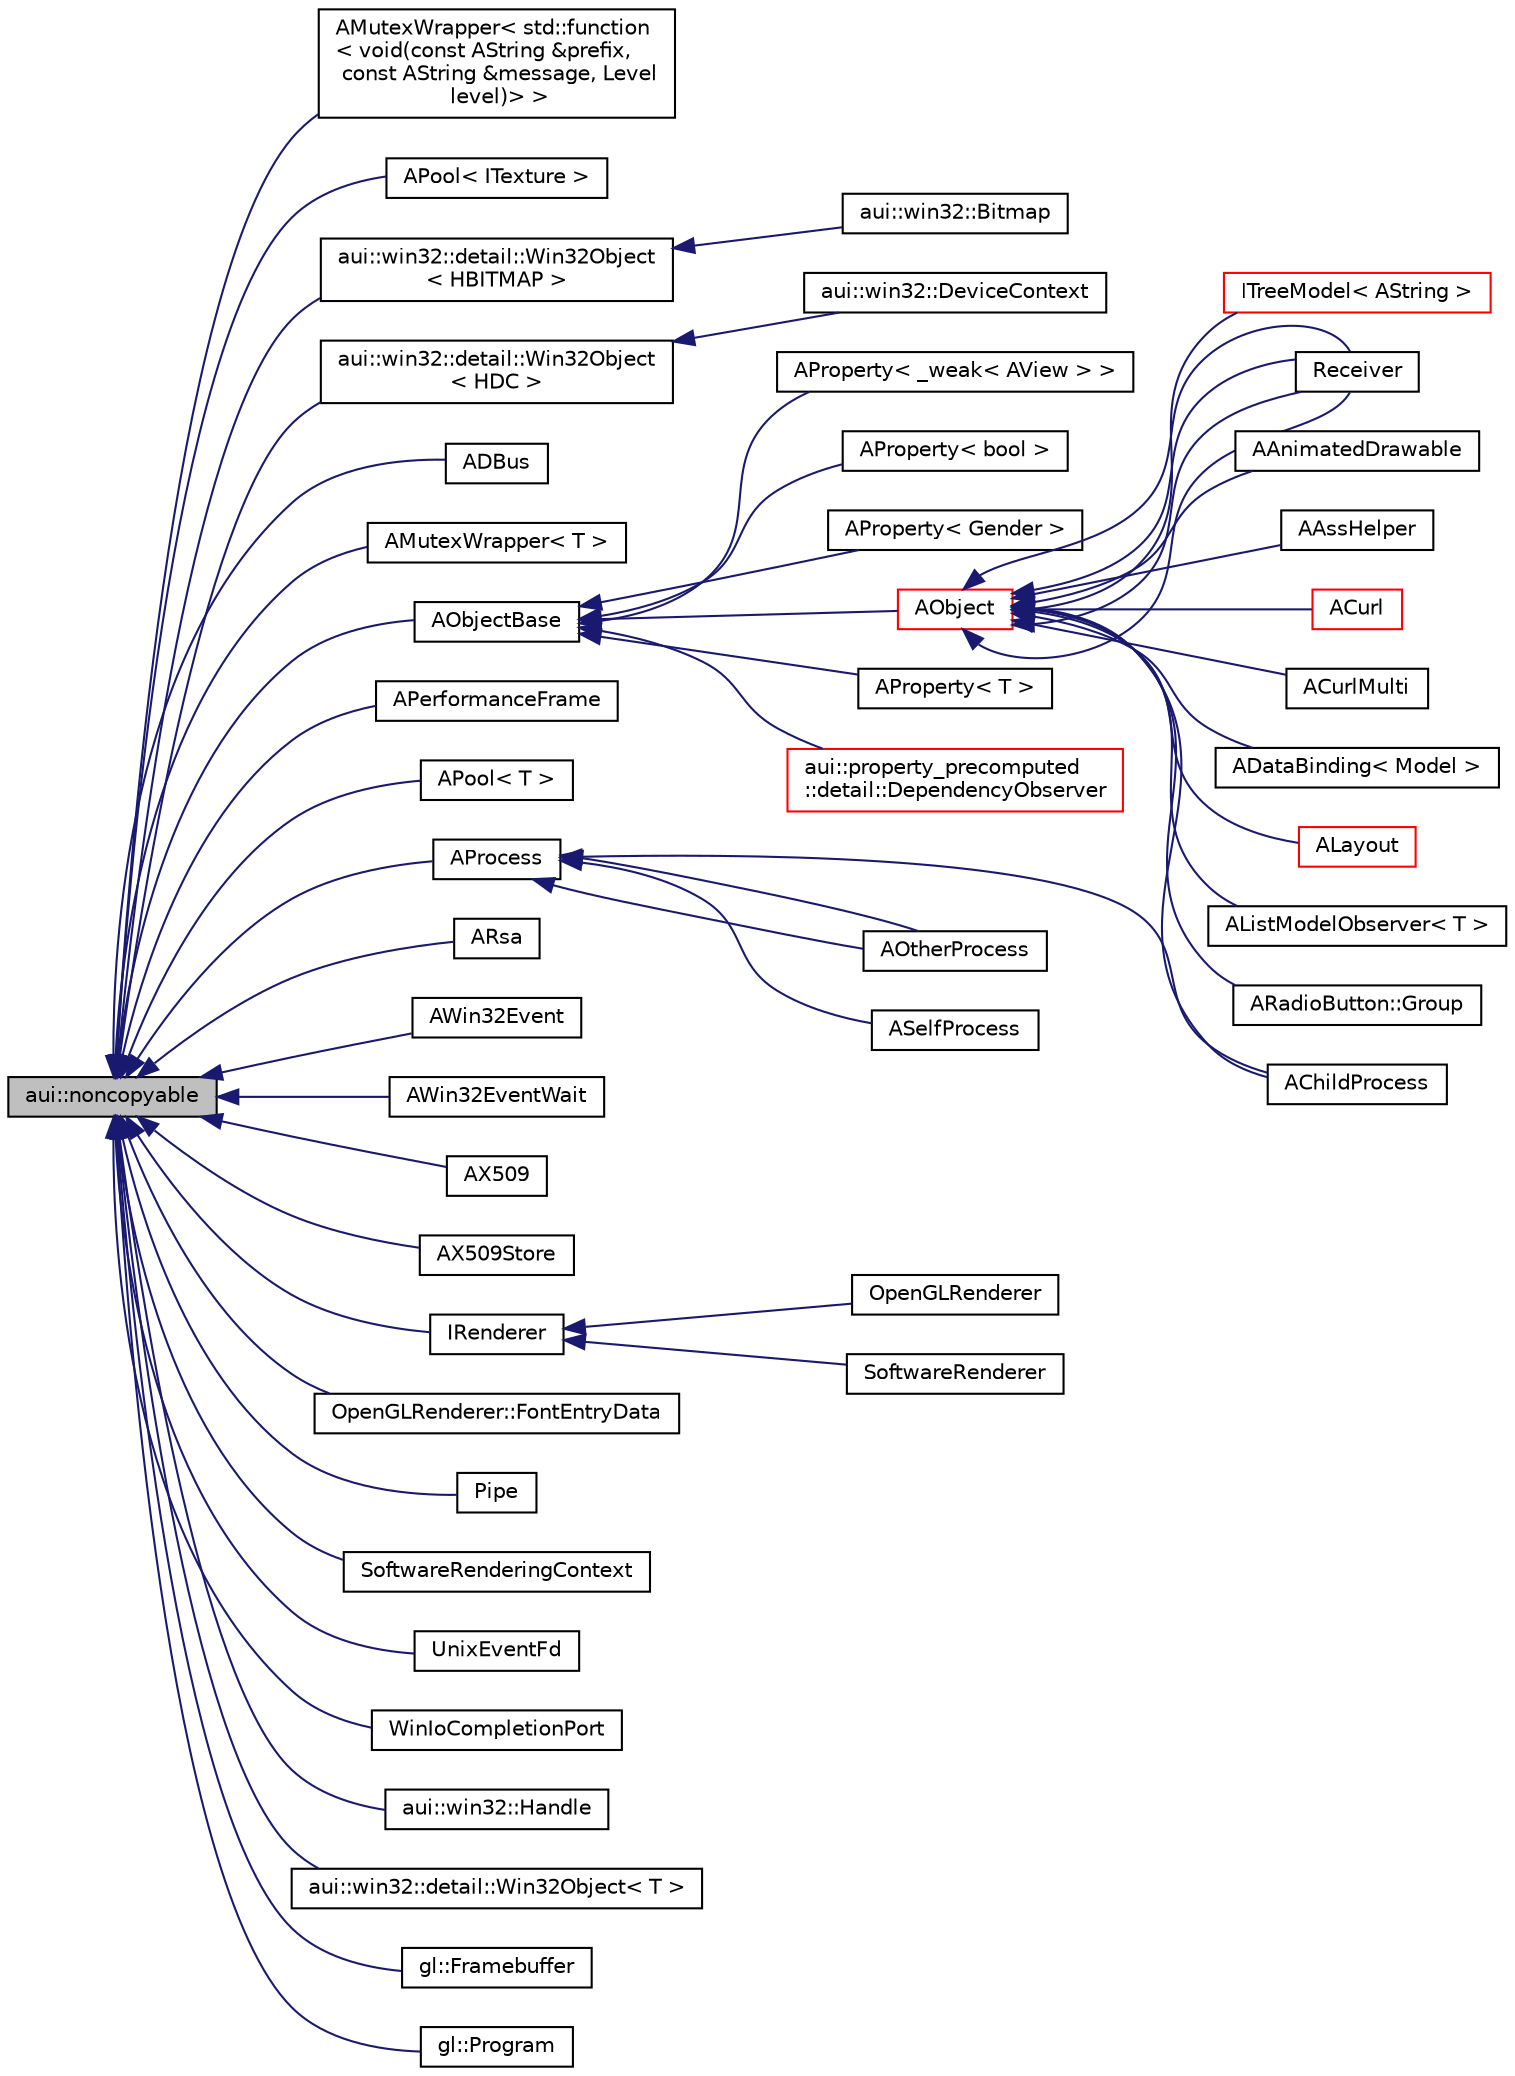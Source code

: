 digraph "aui::noncopyable"
{
 // LATEX_PDF_SIZE
  edge [fontname="Helvetica",fontsize="10",labelfontname="Helvetica",labelfontsize="10"];
  node [fontname="Helvetica",fontsize="10",shape=record];
  rankdir="LR";
  Node1 [label="aui::noncopyable",height=0.2,width=0.4,color="black", fillcolor="grey75", style="filled", fontcolor="black",tooltip="Forbids copy of your class."];
  Node1 -> Node2 [dir="back",color="midnightblue",fontsize="10",style="solid",fontname="Helvetica"];
  Node2 [label="AMutexWrapper\< std::function\l\< void(const AString &prefix,\l const AString &message, Level\l level)\> \>",height=0.2,width=0.4,color="black", fillcolor="white", style="filled",URL="$classAMutexWrapper.html",tooltip=" "];
  Node1 -> Node3 [dir="back",color="midnightblue",fontsize="10",style="solid",fontname="Helvetica"];
  Node3 [label="APool\< ITexture \>",height=0.2,width=0.4,color="black", fillcolor="white", style="filled",URL="$classAPool.html",tooltip=" "];
  Node1 -> Node4 [dir="back",color="midnightblue",fontsize="10",style="solid",fontname="Helvetica"];
  Node4 [label="aui::win32::detail::Win32Object\l\< HBITMAP \>",height=0.2,width=0.4,color="black", fillcolor="white", style="filled",URL="$structaui_1_1win32_1_1detail_1_1Win32Object.html",tooltip=" "];
  Node4 -> Node5 [dir="back",color="midnightblue",fontsize="10",style="solid",fontname="Helvetica"];
  Node5 [label="aui::win32::Bitmap",height=0.2,width=0.4,color="black", fillcolor="white", style="filled",URL="$structaui_1_1win32_1_1Bitmap.html",tooltip=" "];
  Node1 -> Node6 [dir="back",color="midnightblue",fontsize="10",style="solid",fontname="Helvetica"];
  Node6 [label="aui::win32::detail::Win32Object\l\< HDC \>",height=0.2,width=0.4,color="black", fillcolor="white", style="filled",URL="$structaui_1_1win32_1_1detail_1_1Win32Object.html",tooltip=" "];
  Node6 -> Node7 [dir="back",color="midnightblue",fontsize="10",style="solid",fontname="Helvetica"];
  Node7 [label="aui::win32::DeviceContext",height=0.2,width=0.4,color="black", fillcolor="white", style="filled",URL="$structaui_1_1win32_1_1DeviceContext.html",tooltip=" "];
  Node1 -> Node8 [dir="back",color="midnightblue",fontsize="10",style="solid",fontname="Helvetica"];
  Node8 [label="ADBus",height=0.2,width=0.4,color="black", fillcolor="white", style="filled",URL="$classADBus.html",tooltip="IPC on freedesktop linux."];
  Node1 -> Node9 [dir="back",color="midnightblue",fontsize="10",style="solid",fontname="Helvetica"];
  Node9 [label="AMutexWrapper\< T \>",height=0.2,width=0.4,color="black", fillcolor="white", style="filled",URL="$classAMutexWrapper.html",tooltip="Wraps the object with mutex, providing thread-safety layer and a runtime check."];
  Node1 -> Node10 [dir="back",color="midnightblue",fontsize="10",style="solid",fontname="Helvetica"];
  Node10 [label="AObjectBase",height=0.2,width=0.4,color="black", fillcolor="white", style="filled",URL="$classAObjectBase.html",tooltip=" "];
  Node10 -> Node11 [dir="back",color="midnightblue",fontsize="10",style="solid",fontname="Helvetica"];
  Node11 [label="AProperty\< _weak\< AView \> \>",height=0.2,width=0.4,color="black", fillcolor="white", style="filled",URL="$structAProperty.html",tooltip=" "];
  Node10 -> Node12 [dir="back",color="midnightblue",fontsize="10",style="solid",fontname="Helvetica"];
  Node12 [label="AProperty\< bool \>",height=0.2,width=0.4,color="black", fillcolor="white", style="filled",URL="$structAProperty.html",tooltip=" "];
  Node10 -> Node13 [dir="back",color="midnightblue",fontsize="10",style="solid",fontname="Helvetica"];
  Node13 [label="AProperty\< Gender \>",height=0.2,width=0.4,color="black", fillcolor="white", style="filled",URL="$structAProperty.html",tooltip=" "];
  Node10 -> Node14 [dir="back",color="midnightblue",fontsize="10",style="solid",fontname="Helvetica"];
  Node14 [label="AObject",height=0.2,width=0.4,color="red", fillcolor="white", style="filled",URL="$classAObject.html",tooltip="A base object class."];
  Node14 -> Node15 [dir="back",color="midnightblue",fontsize="10",style="solid",fontname="Helvetica"];
  Node15 [label="ITreeModel\< AString \>",height=0.2,width=0.4,color="red", fillcolor="white", style="filled",URL="$classITreeModel.html",tooltip=" "];
  Node14 -> Node17 [dir="back",color="midnightblue",fontsize="10",style="solid",fontname="Helvetica"];
  Node17 [label="Receiver",height=0.2,width=0.4,color="black", fillcolor="white", style="filled",URL="$classReceiver.html",tooltip=" "];
  Node14 -> Node17 [dir="back",color="midnightblue",fontsize="10",style="solid",fontname="Helvetica"];
  Node14 -> Node17 [dir="back",color="midnightblue",fontsize="10",style="solid",fontname="Helvetica"];
  Node14 -> Node18 [dir="back",color="midnightblue",fontsize="10",style="solid",fontname="Helvetica"];
  Node18 [label="AAnimatedDrawable",height=0.2,width=0.4,color="black", fillcolor="white", style="filled",URL="$classAAnimatedDrawable.html",tooltip=" "];
  Node14 -> Node19 [dir="back",color="midnightblue",fontsize="10",style="solid",fontname="Helvetica"];
  Node19 [label="AAssHelper",height=0.2,width=0.4,color="black", fillcolor="white", style="filled",URL="$classAAssHelper.html",tooltip="Remember, ASS is not a butt. ASS is Aui Style Sheets."];
  Node14 -> Node20 [dir="back",color="midnightblue",fontsize="10",style="solid",fontname="Helvetica"];
  Node20 [label="AChildProcess",height=0.2,width=0.4,color="black", fillcolor="white", style="filled",URL="$classAChildProcess.html",tooltip=" "];
  Node14 -> Node21 [dir="back",color="midnightblue",fontsize="10",style="solid",fontname="Helvetica"];
  Node21 [label="ACurl",height=0.2,width=0.4,color="red", fillcolor="white", style="filled",URL="$classACurl.html",tooltip="Easy curl instance."];
  Node14 -> Node23 [dir="back",color="midnightblue",fontsize="10",style="solid",fontname="Helvetica"];
  Node23 [label="ACurlMulti",height=0.2,width=0.4,color="black", fillcolor="white", style="filled",URL="$classACurlMulti.html",tooltip="Multi curl instance."];
  Node14 -> Node24 [dir="back",color="midnightblue",fontsize="10",style="solid",fontname="Helvetica"];
  Node24 [label="ADataBinding\< Model \>",height=0.2,width=0.4,color="black", fillcolor="white", style="filled",URL="$classADataBinding.html",tooltip="Data binding implementation."];
  Node14 -> Node25 [dir="back",color="midnightblue",fontsize="10",style="solid",fontname="Helvetica"];
  Node25 [label="ALayout",height=0.2,width=0.4,color="red", fillcolor="white", style="filled",URL="$classALayout.html",tooltip="Base class for all layout managers."];
  Node14 -> Node39 [dir="back",color="midnightblue",fontsize="10",style="solid",fontname="Helvetica"];
  Node39 [label="AListModelObserver\< T \>",height=0.2,width=0.4,color="black", fillcolor="white", style="filled",URL="$classAListModelObserver.html",tooltip=" "];
  Node14 -> Node40 [dir="back",color="midnightblue",fontsize="10",style="solid",fontname="Helvetica"];
  Node40 [label="ARadioButton::Group",height=0.2,width=0.4,color="black", fillcolor="white", style="filled",URL="$classARadioButton_1_1Group.html",tooltip=" "];
  Node14 -> Node17 [dir="back",color="midnightblue",fontsize="10",style="solid",fontname="Helvetica"];
  Node10 -> Node149 [dir="back",color="midnightblue",fontsize="10",style="solid",fontname="Helvetica"];
  Node149 [label="AProperty\< T \>",height=0.2,width=0.4,color="black", fillcolor="white", style="filled",URL="$structAProperty.html",tooltip=" "];
  Node10 -> Node150 [dir="back",color="midnightblue",fontsize="10",style="solid",fontname="Helvetica"];
  Node150 [label="aui::property_precomputed\l::detail::DependencyObserver",height=0.2,width=0.4,color="red", fillcolor="white", style="filled",URL="$structaui_1_1property__precomputed_1_1detail_1_1DependencyObserver.html",tooltip=" "];
  Node1 -> Node152 [dir="back",color="midnightblue",fontsize="10",style="solid",fontname="Helvetica"];
  Node152 [label="APerformanceFrame",height=0.2,width=0.4,color="black", fillcolor="white", style="filled",URL="$classAPerformanceFrame.html",tooltip="Defines beginning and ending of window frame by RAII."];
  Node1 -> Node153 [dir="back",color="midnightblue",fontsize="10",style="solid",fontname="Helvetica"];
  Node153 [label="APool\< T \>",height=0.2,width=0.4,color="black", fillcolor="white", style="filled",URL="$classAPool.html",tooltip=" "];
  Node1 -> Node154 [dir="back",color="midnightblue",fontsize="10",style="solid",fontname="Helvetica"];
  Node154 [label="AProcess",height=0.2,width=0.4,color="black", fillcolor="white", style="filled",URL="$classAProcess.html",tooltip=" "];
  Node154 -> Node20 [dir="back",color="midnightblue",fontsize="10",style="solid",fontname="Helvetica"];
  Node154 -> Node155 [dir="back",color="midnightblue",fontsize="10",style="solid",fontname="Helvetica"];
  Node155 [label="AOtherProcess",height=0.2,width=0.4,color="black", fillcolor="white", style="filled",URL="$classAOtherProcess.html",tooltip=" "];
  Node154 -> Node155 [dir="back",color="midnightblue",fontsize="10",style="solid",fontname="Helvetica"];
  Node154 -> Node156 [dir="back",color="midnightblue",fontsize="10",style="solid",fontname="Helvetica"];
  Node156 [label="ASelfProcess",height=0.2,width=0.4,color="black", fillcolor="white", style="filled",URL="$classASelfProcess.html",tooltip=" "];
  Node1 -> Node157 [dir="back",color="midnightblue",fontsize="10",style="solid",fontname="Helvetica"];
  Node157 [label="ARsa",height=0.2,width=0.4,color="black", fillcolor="white", style="filled",URL="$classARsa.html",tooltip="Stores public and/or private RSA key."];
  Node1 -> Node158 [dir="back",color="midnightblue",fontsize="10",style="solid",fontname="Helvetica"];
  Node158 [label="AWin32Event",height=0.2,width=0.4,color="black", fillcolor="white", style="filled",URL="$classAWin32Event.html",tooltip="Encapsulates calls to CreateEvent/."];
  Node1 -> Node159 [dir="back",color="midnightblue",fontsize="10",style="solid",fontname="Helvetica"];
  Node159 [label="AWin32EventWait",height=0.2,width=0.4,color="black", fillcolor="white", style="filled",URL="$classAWin32EventWait.html",tooltip="Encapsulates calls to RegisterWaitForSingleObject/UnregisterWait."];
  Node1 -> Node160 [dir="back",color="midnightblue",fontsize="10",style="solid",fontname="Helvetica"];
  Node160 [label="AX509",height=0.2,width=0.4,color="black", fillcolor="white", style="filled",URL="$classAX509.html",tooltip="x509 certificate object."];
  Node1 -> Node161 [dir="back",color="midnightblue",fontsize="10",style="solid",fontname="Helvetica"];
  Node161 [label="AX509Store",height=0.2,width=0.4,color="black", fillcolor="white", style="filled",URL="$classAX509Store.html",tooltip="x509 certificate store object."];
  Node1 -> Node162 [dir="back",color="midnightblue",fontsize="10",style="solid",fontname="Helvetica"];
  Node162 [label="IRenderer",height=0.2,width=0.4,color="black", fillcolor="white", style="filled",URL="$classIRenderer.html",tooltip="Base class for rendering."];
  Node162 -> Node163 [dir="back",color="midnightblue",fontsize="10",style="solid",fontname="Helvetica"];
  Node163 [label="OpenGLRenderer",height=0.2,width=0.4,color="black", fillcolor="white", style="filled",URL="$classOpenGLRenderer.html",tooltip=" "];
  Node162 -> Node164 [dir="back",color="midnightblue",fontsize="10",style="solid",fontname="Helvetica"];
  Node164 [label="SoftwareRenderer",height=0.2,width=0.4,color="black", fillcolor="white", style="filled",URL="$classSoftwareRenderer.html",tooltip=" "];
  Node1 -> Node165 [dir="back",color="midnightblue",fontsize="10",style="solid",fontname="Helvetica"];
  Node165 [label="OpenGLRenderer::FontEntryData",height=0.2,width=0.4,color="black", fillcolor="white", style="filled",URL="$structOpenGLRenderer_1_1FontEntryData.html",tooltip=" "];
  Node1 -> Node166 [dir="back",color="midnightblue",fontsize="10",style="solid",fontname="Helvetica"];
  Node166 [label="Pipe",height=0.2,width=0.4,color="black", fillcolor="white", style="filled",URL="$classPipe.html",tooltip="Unix pipe RAII wrapper."];
  Node1 -> Node167 [dir="back",color="midnightblue",fontsize="10",style="solid",fontname="Helvetica"];
  Node167 [label="SoftwareRenderingContext",height=0.2,width=0.4,color="black", fillcolor="white", style="filled",URL="$classSoftwareRenderingContext.html",tooltip=" "];
  Node1 -> Node168 [dir="back",color="midnightblue",fontsize="10",style="solid",fontname="Helvetica"];
  Node168 [label="UnixEventFd",height=0.2,width=0.4,color="black", fillcolor="white", style="filled",URL="$classUnixEventFd.html",tooltip="File-descriptor object to trigger select/poll/epoll/kqueue."];
  Node1 -> Node169 [dir="back",color="midnightblue",fontsize="10",style="solid",fontname="Helvetica"];
  Node169 [label="WinIoCompletionPort",height=0.2,width=0.4,color="black", fillcolor="white", style="filled",URL="$classWinIoCompletionPort.html",tooltip=" "];
  Node1 -> Node170 [dir="back",color="midnightblue",fontsize="10",style="solid",fontname="Helvetica"];
  Node170 [label="aui::win32::Handle",height=0.2,width=0.4,color="black", fillcolor="white", style="filled",URL="$classaui_1_1win32_1_1Handle.html",tooltip=" "];
  Node1 -> Node171 [dir="back",color="midnightblue",fontsize="10",style="solid",fontname="Helvetica"];
  Node171 [label="aui::win32::detail::Win32Object\< T \>",height=0.2,width=0.4,color="black", fillcolor="white", style="filled",URL="$structaui_1_1win32_1_1detail_1_1Win32Object.html",tooltip=" "];
  Node1 -> Node172 [dir="back",color="midnightblue",fontsize="10",style="solid",fontname="Helvetica"];
  Node172 [label="gl::Framebuffer",height=0.2,width=0.4,color="black", fillcolor="white", style="filled",URL="$classgl_1_1Framebuffer.html",tooltip=" "];
  Node1 -> Node173 [dir="back",color="midnightblue",fontsize="10",style="solid",fontname="Helvetica"];
  Node173 [label="gl::Program",height=0.2,width=0.4,color="black", fillcolor="white", style="filled",URL="$classgl_1_1Program.html",tooltip=" "];
}
